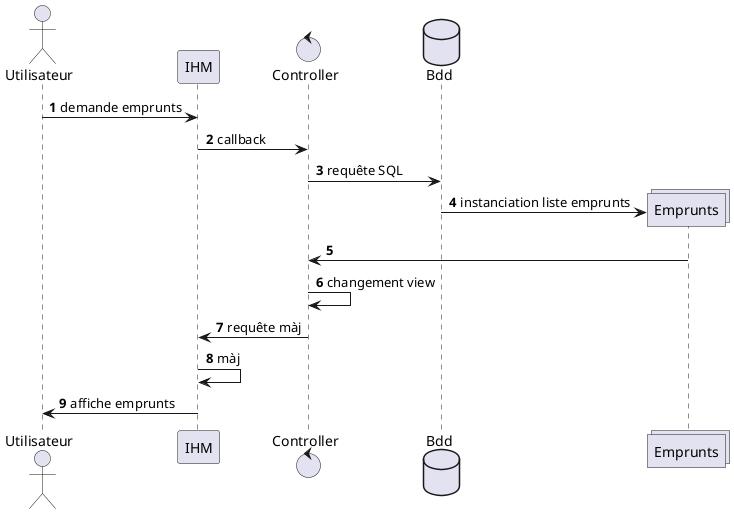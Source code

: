 @startuml
autonumber
actor Utilisateur
Utilisateur -> IHM: demande emprunts

control Controller
IHM -> Controller: callback

database Bdd
Controller -> Bdd: requête SQL

create collections Emprunts
Bdd -> Emprunts: instanciation liste emprunts
Emprunts -> Controller:
Controller -> Controller: changement view
Controller -> IHM: requête màj
IHM -> IHM: màj
IHM -> Utilisateur: affiche emprunts

@enduml
